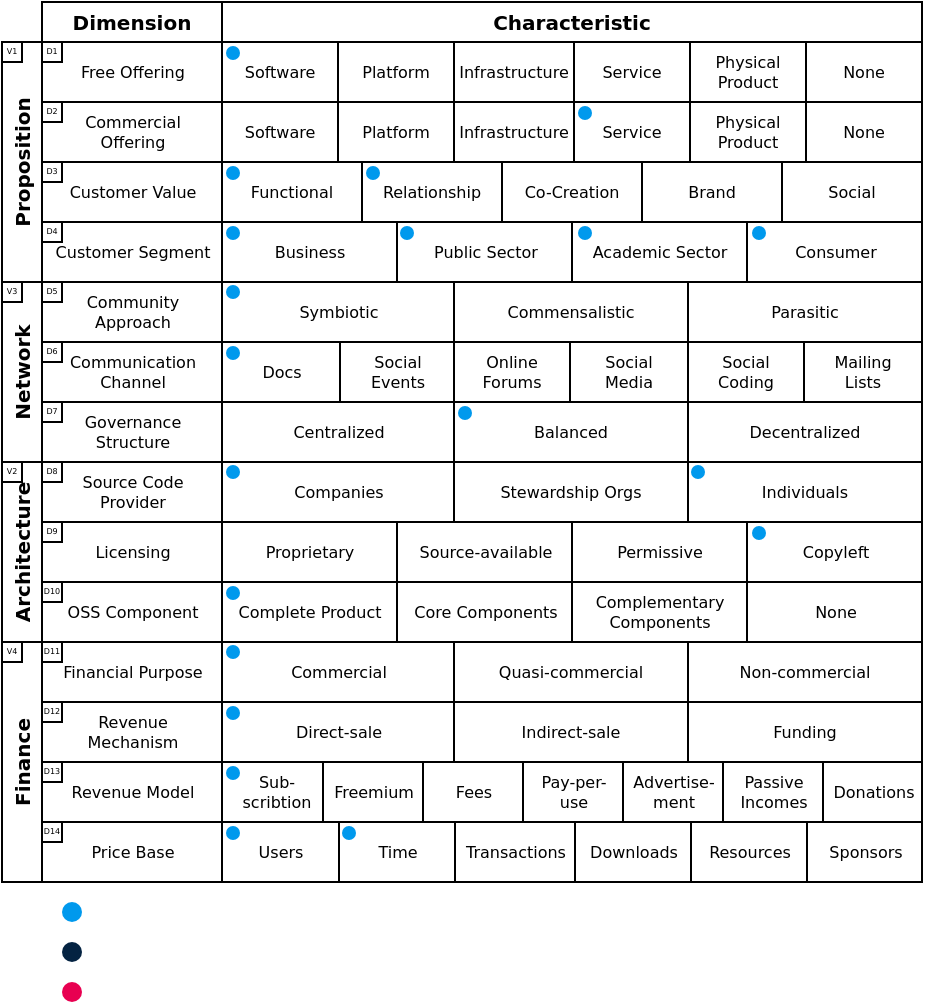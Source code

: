 <mxfile version="22.0.4" type="github">
  <diagram name="Page-1" id="SCQJHe9sd6EOSC_qQugK">
    <mxGraphModel dx="957" dy="526" grid="1" gridSize="10" guides="1" tooltips="1" connect="1" arrows="1" fold="1" page="1" pageScale="1" pageWidth="1169" pageHeight="827" math="0" shadow="0">
      <root>
        <mxCell id="0" />
        <mxCell id="1" parent="0" />
        <mxCell id="ipYfFPXiMJlrNdfT-qaj-1" value="" style="rounded=0;whiteSpace=wrap;html=1;" vertex="1" parent="1">
          <mxGeometry x="350" y="114" width="440" height="436" as="geometry" />
        </mxCell>
        <mxCell id="ipYfFPXiMJlrNdfT-qaj-2" value="&lt;font style=&quot;font-size: 10px;&quot;&gt;Dimension&lt;/font&gt;" style="rounded=0;whiteSpace=wrap;html=1;fontFamily=DejaVu Sans;fontSource=https%3A%2F%2Fsfs.lukasgabriel.net%2FDejaVuSans.woff;fontSize=10;spacing=6;spacingTop=1;spacingLeft=1;spacingBottom=1;spacingRight=1;fontStyle=1" vertex="1" parent="1">
          <mxGeometry x="350" y="110" width="90" height="20" as="geometry" />
        </mxCell>
        <mxCell id="ipYfFPXiMJlrNdfT-qaj-3" value="&lt;font style=&quot;font-size: 10px;&quot;&gt;Characteristic&lt;/font&gt;" style="rounded=0;whiteSpace=wrap;html=1;fontFamily=DejaVu Sans;fontSource=https%3A%2F%2Fsfs.lukasgabriel.net%2FDejaVuSans.woff;fontSize=10;spacing=6;spacingTop=1;spacingLeft=1;spacingBottom=1;spacingRight=1;fontStyle=1" vertex="1" parent="1">
          <mxGeometry x="440" y="110" width="350" height="20" as="geometry" />
        </mxCell>
        <mxCell id="ipYfFPXiMJlrNdfT-qaj-19" value="Proposition" style="rounded=0;whiteSpace=wrap;html=1;horizontal=0;spacingTop=1;spacingLeft=1;spacingBottom=1;spacingRight=1;spacing=6;fontSize=10;fontFamily=DejaVu Sans;fontSource=https%3A%2F%2Fsfs.lukasgabriel.net%2FDejaVuSans.woff;fontStyle=1" vertex="1" parent="1">
          <mxGeometry x="330" y="130" width="20" height="120" as="geometry" />
        </mxCell>
        <mxCell id="ipYfFPXiMJlrNdfT-qaj-20" value="Network" style="rounded=0;whiteSpace=wrap;html=1;horizontal=0;spacingTop=1;spacingLeft=1;spacingBottom=1;spacingRight=1;spacing=6;fontSize=10;fontFamily=DejaVu Sans;fontSource=https%3A%2F%2Fsfs.lukasgabriel.net%2FDejaVuSans.woff;fontStyle=1" vertex="1" parent="1">
          <mxGeometry x="330" y="250" width="20" height="90" as="geometry" />
        </mxCell>
        <mxCell id="ipYfFPXiMJlrNdfT-qaj-21" value="Architecture" style="rounded=0;whiteSpace=wrap;html=1;horizontal=0;spacingTop=1;spacingLeft=1;spacingBottom=1;spacingRight=1;spacing=6;fontSize=10;fontFamily=DejaVu Sans;fontSource=https%3A%2F%2Fsfs.lukasgabriel.net%2FDejaVuSans.woff;fontStyle=1" vertex="1" parent="1">
          <mxGeometry x="330" y="340" width="20" height="90" as="geometry" />
        </mxCell>
        <mxCell id="ipYfFPXiMJlrNdfT-qaj-22" value="Finance" style="rounded=0;whiteSpace=wrap;html=1;horizontal=0;spacingTop=1;spacingLeft=1;spacingBottom=1;spacingRight=1;spacing=6;fontSize=10;fontFamily=DejaVu Sans;fontSource=https%3A%2F%2Fsfs.lukasgabriel.net%2FDejaVuSans.woff;fontStyle=1" vertex="1" parent="1">
          <mxGeometry x="330" y="430" width="20" height="120" as="geometry" />
        </mxCell>
        <mxCell id="ipYfFPXiMJlrNdfT-qaj-23" value="D6" style="group;fontSize=6;" vertex="1" connectable="0" parent="1">
          <mxGeometry x="350" y="130" width="90" height="420" as="geometry" />
        </mxCell>
        <mxCell id="ipYfFPXiMJlrNdfT-qaj-4" value="&lt;font style=&quot;font-size: 8px;&quot;&gt;Free Offering&lt;/font&gt;" style="rounded=0;whiteSpace=wrap;html=1;align=center;fontSize=8;fontFamily=DejaVu Sans;fontSource=https%3A%2F%2Fsfs.lukasgabriel.net%2FDejaVuSans.woff;fontColor=default;verticalAlign=middle;labelPosition=center;verticalLabelPosition=middle;spacing=6;spacingTop=1;spacingLeft=1;spacingBottom=1;" vertex="1" parent="ipYfFPXiMJlrNdfT-qaj-23">
          <mxGeometry width="90" height="30" as="geometry" />
        </mxCell>
        <mxCell id="ipYfFPXiMJlrNdfT-qaj-5" value="Commercial Offering" style="rounded=0;whiteSpace=wrap;html=1;fontSize=8;align=center;verticalAlign=middle;fontFamily=DejaVu Sans;fontSource=https%3A%2F%2Fsfs.lukasgabriel.net%2FDejaVuSans.woff;fontColor=default;labelPosition=center;verticalLabelPosition=middle;spacing=6;spacingTop=1;spacingLeft=1;spacingBottom=1;" vertex="1" parent="ipYfFPXiMJlrNdfT-qaj-23">
          <mxGeometry y="30" width="90" height="30" as="geometry" />
        </mxCell>
        <mxCell id="ipYfFPXiMJlrNdfT-qaj-6" value="Customer Value" style="rounded=0;whiteSpace=wrap;html=1;fontSize=8;align=center;verticalAlign=middle;fontFamily=DejaVu Sans;fontSource=https%3A%2F%2Fsfs.lukasgabriel.net%2FDejaVuSans.woff;fontColor=default;labelPosition=center;verticalLabelPosition=middle;spacing=6;spacingTop=1;spacingLeft=1;spacingBottom=1;" vertex="1" parent="ipYfFPXiMJlrNdfT-qaj-23">
          <mxGeometry y="60" width="90" height="30" as="geometry" />
        </mxCell>
        <mxCell id="ipYfFPXiMJlrNdfT-qaj-7" value="Customer Segment" style="rounded=0;whiteSpace=wrap;html=1;fontSize=8;align=center;verticalAlign=middle;fontFamily=DejaVu Sans;fontSource=https%3A%2F%2Fsfs.lukasgabriel.net%2FDejaVuSans.woff;fontColor=default;labelPosition=center;verticalLabelPosition=middle;spacing=6;spacingTop=1;spacingLeft=1;spacingBottom=1;" vertex="1" parent="ipYfFPXiMJlrNdfT-qaj-23">
          <mxGeometry y="90" width="90" height="30" as="geometry" />
        </mxCell>
        <mxCell id="ipYfFPXiMJlrNdfT-qaj-8" value="Community Approach" style="rounded=0;whiteSpace=wrap;html=1;fontSize=8;verticalAlign=middle;align=center;fontFamily=DejaVu Sans;fontSource=https%3A%2F%2Fsfs.lukasgabriel.net%2FDejaVuSans.woff;fontColor=default;labelPosition=center;verticalLabelPosition=middle;spacing=6;spacingTop=1;spacingLeft=1;spacingBottom=1;" vertex="1" parent="ipYfFPXiMJlrNdfT-qaj-23">
          <mxGeometry y="120" width="90" height="30" as="geometry" />
        </mxCell>
        <mxCell id="ipYfFPXiMJlrNdfT-qaj-9" value="Communication Channel" style="rounded=0;whiteSpace=wrap;html=1;fontSize=8;verticalAlign=middle;align=center;fontFamily=DejaVu Sans;fontSource=https%3A%2F%2Fsfs.lukasgabriel.net%2FDejaVuSans.woff;fontColor=default;labelPosition=center;verticalLabelPosition=middle;spacing=6;spacingTop=1;spacingLeft=1;spacingBottom=1;" vertex="1" parent="ipYfFPXiMJlrNdfT-qaj-23">
          <mxGeometry y="150" width="90" height="30" as="geometry" />
        </mxCell>
        <mxCell id="ipYfFPXiMJlrNdfT-qaj-10" value="Governance Structure" style="rounded=0;whiteSpace=wrap;html=1;fontSize=8;verticalAlign=middle;align=center;fontFamily=DejaVu Sans;fontSource=https%3A%2F%2Fsfs.lukasgabriel.net%2FDejaVuSans.woff;fontColor=default;labelPosition=center;verticalLabelPosition=middle;spacing=6;spacingTop=1;spacingLeft=1;spacingBottom=1;" vertex="1" parent="ipYfFPXiMJlrNdfT-qaj-23">
          <mxGeometry y="180" width="90" height="30" as="geometry" />
        </mxCell>
        <mxCell id="ipYfFPXiMJlrNdfT-qaj-11" value="Source Code Provider" style="rounded=0;whiteSpace=wrap;html=1;fontSize=8;align=center;fontFamily=DejaVu Sans;fontSource=https%3A%2F%2Fsfs.lukasgabriel.net%2FDejaVuSans.woff;fontColor=default;verticalAlign=middle;labelPosition=center;verticalLabelPosition=middle;spacing=6;spacingTop=1;spacingLeft=1;spacingBottom=1;" vertex="1" parent="ipYfFPXiMJlrNdfT-qaj-23">
          <mxGeometry y="210" width="90" height="30" as="geometry" />
        </mxCell>
        <mxCell id="ipYfFPXiMJlrNdfT-qaj-12" value="Licensing" style="rounded=0;whiteSpace=wrap;html=1;fontSize=8;align=center;fontFamily=DejaVu Sans;fontSource=https%3A%2F%2Fsfs.lukasgabriel.net%2FDejaVuSans.woff;fontColor=default;verticalAlign=middle;labelPosition=center;verticalLabelPosition=middle;spacing=6;spacingTop=1;spacingLeft=1;spacingBottom=1;" vertex="1" parent="ipYfFPXiMJlrNdfT-qaj-23">
          <mxGeometry y="240" width="90" height="30" as="geometry" />
        </mxCell>
        <mxCell id="ipYfFPXiMJlrNdfT-qaj-13" value="OSS Component" style="rounded=0;whiteSpace=wrap;html=1;fontSize=8;align=center;fontFamily=DejaVu Sans;fontSource=https%3A%2F%2Fsfs.lukasgabriel.net%2FDejaVuSans.woff;fontColor=default;verticalAlign=middle;labelPosition=center;verticalLabelPosition=middle;spacing=6;spacingTop=1;spacingLeft=1;spacingBottom=1;" vertex="1" parent="ipYfFPXiMJlrNdfT-qaj-23">
          <mxGeometry y="270" width="90" height="30" as="geometry" />
        </mxCell>
        <mxCell id="ipYfFPXiMJlrNdfT-qaj-14" value="Financial Purpose" style="rounded=0;whiteSpace=wrap;html=1;fontSize=8;align=center;fontFamily=DejaVu Sans;fontSource=https%3A%2F%2Fsfs.lukasgabriel.net%2FDejaVuSans.woff;fontColor=default;verticalAlign=middle;labelPosition=center;verticalLabelPosition=middle;spacing=6;spacingTop=1;spacingLeft=1;spacingBottom=1;" vertex="1" parent="ipYfFPXiMJlrNdfT-qaj-23">
          <mxGeometry y="300" width="90" height="30" as="geometry" />
        </mxCell>
        <mxCell id="ipYfFPXiMJlrNdfT-qaj-15" value="Revenue Mechanism" style="rounded=0;whiteSpace=wrap;html=1;fontSize=8;align=center;fontFamily=DejaVu Sans;fontSource=https%3A%2F%2Fsfs.lukasgabriel.net%2FDejaVuSans.woff;fontColor=default;verticalAlign=middle;labelPosition=center;verticalLabelPosition=middle;spacing=6;spacingTop=1;spacingLeft=1;spacingBottom=1;" vertex="1" parent="ipYfFPXiMJlrNdfT-qaj-23">
          <mxGeometry y="330" width="90" height="30" as="geometry" />
        </mxCell>
        <mxCell id="ipYfFPXiMJlrNdfT-qaj-16" value="Revenue Model" style="rounded=0;whiteSpace=wrap;html=1;fontSize=8;align=center;fontFamily=DejaVu Sans;fontSource=https%3A%2F%2Fsfs.lukasgabriel.net%2FDejaVuSans.woff;fontColor=default;verticalAlign=middle;labelPosition=center;verticalLabelPosition=middle;spacing=6;spacingTop=1;spacingLeft=1;spacingBottom=1;" vertex="1" parent="ipYfFPXiMJlrNdfT-qaj-23">
          <mxGeometry y="360" width="90" height="30" as="geometry" />
        </mxCell>
        <mxCell id="ipYfFPXiMJlrNdfT-qaj-17" value="Price Base" style="rounded=0;whiteSpace=wrap;html=1;fontSize=8;align=center;fontFamily=DejaVu Sans;fontSource=https%3A%2F%2Fsfs.lukasgabriel.net%2FDejaVuSans.woff;fontColor=default;verticalAlign=middle;labelPosition=center;verticalLabelPosition=middle;spacing=6;spacingTop=1;spacingLeft=1;spacingBottom=1;" vertex="1" parent="ipYfFPXiMJlrNdfT-qaj-23">
          <mxGeometry y="390" width="90" height="30" as="geometry" />
        </mxCell>
        <mxCell id="ipYfFPXiMJlrNdfT-qaj-24" value="D1" style="rounded=0;whiteSpace=wrap;html=1;fontSize=4;fontFamily=DejaVu Sans;fontSource=https%3A%2F%2Fsfs.lukasgabriel.net%2FDejaVuSans.woff;" vertex="1" parent="ipYfFPXiMJlrNdfT-qaj-23">
          <mxGeometry width="10" height="10" as="geometry" />
        </mxCell>
        <mxCell id="ipYfFPXiMJlrNdfT-qaj-57" value="D2" style="rounded=0;whiteSpace=wrap;html=1;fontSize=4;fontFamily=DejaVu Sans;fontSource=https%3A%2F%2Fsfs.lukasgabriel.net%2FDejaVuSans.woff;" vertex="1" parent="ipYfFPXiMJlrNdfT-qaj-23">
          <mxGeometry y="30" width="10" height="10" as="geometry" />
        </mxCell>
        <mxCell id="ipYfFPXiMJlrNdfT-qaj-58" value="D3" style="rounded=0;whiteSpace=wrap;html=1;fontSize=4;fontFamily=DejaVu Sans;fontSource=https%3A%2F%2Fsfs.lukasgabriel.net%2FDejaVuSans.woff;" vertex="1" parent="ipYfFPXiMJlrNdfT-qaj-23">
          <mxGeometry y="60" width="10" height="10" as="geometry" />
        </mxCell>
        <mxCell id="ipYfFPXiMJlrNdfT-qaj-59" value="D4" style="rounded=0;whiteSpace=wrap;html=1;fontSize=4;fontFamily=DejaVu Sans;fontSource=https%3A%2F%2Fsfs.lukasgabriel.net%2FDejaVuSans.woff;" vertex="1" parent="ipYfFPXiMJlrNdfT-qaj-23">
          <mxGeometry y="90" width="10" height="10" as="geometry" />
        </mxCell>
        <mxCell id="ipYfFPXiMJlrNdfT-qaj-60" value="D5" style="rounded=0;whiteSpace=wrap;html=1;fontSize=4;fontFamily=DejaVu Sans;fontSource=https%3A%2F%2Fsfs.lukasgabriel.net%2FDejaVuSans.woff;" vertex="1" parent="ipYfFPXiMJlrNdfT-qaj-23">
          <mxGeometry y="120" width="10" height="10" as="geometry" />
        </mxCell>
        <mxCell id="ipYfFPXiMJlrNdfT-qaj-61" value="D6" style="rounded=0;whiteSpace=wrap;html=1;fontSize=4;fontFamily=DejaVu Sans;fontSource=https%3A%2F%2Fsfs.lukasgabriel.net%2FDejaVuSans.woff;" vertex="1" parent="ipYfFPXiMJlrNdfT-qaj-23">
          <mxGeometry y="150" width="10" height="10" as="geometry" />
        </mxCell>
        <mxCell id="ipYfFPXiMJlrNdfT-qaj-62" value="D7" style="rounded=0;whiteSpace=wrap;html=1;fontSize=4;fontFamily=DejaVu Sans;fontSource=https%3A%2F%2Fsfs.lukasgabriel.net%2FDejaVuSans.woff;" vertex="1" parent="ipYfFPXiMJlrNdfT-qaj-23">
          <mxGeometry y="180" width="10" height="10" as="geometry" />
        </mxCell>
        <mxCell id="ipYfFPXiMJlrNdfT-qaj-63" value="D8" style="rounded=0;whiteSpace=wrap;html=1;fontSize=4;fontFamily=DejaVu Sans;fontSource=https%3A%2F%2Fsfs.lukasgabriel.net%2FDejaVuSans.woff;" vertex="1" parent="ipYfFPXiMJlrNdfT-qaj-23">
          <mxGeometry y="210" width="10" height="10" as="geometry" />
        </mxCell>
        <mxCell id="ipYfFPXiMJlrNdfT-qaj-64" value="D9" style="rounded=0;whiteSpace=wrap;html=1;fontSize=4;fontFamily=DejaVu Sans;fontSource=https%3A%2F%2Fsfs.lukasgabriel.net%2FDejaVuSans.woff;" vertex="1" parent="ipYfFPXiMJlrNdfT-qaj-23">
          <mxGeometry y="240" width="10" height="10" as="geometry" />
        </mxCell>
        <mxCell id="ipYfFPXiMJlrNdfT-qaj-65" value="D10" style="rounded=0;whiteSpace=wrap;html=1;fontSize=4;fontFamily=DejaVu Sans;fontSource=https%3A%2F%2Fsfs.lukasgabriel.net%2FDejaVuSans.woff;" vertex="1" parent="ipYfFPXiMJlrNdfT-qaj-23">
          <mxGeometry y="270" width="10" height="10" as="geometry" />
        </mxCell>
        <mxCell id="ipYfFPXiMJlrNdfT-qaj-66" value="D11" style="rounded=0;whiteSpace=wrap;html=1;fontSize=4;fontFamily=DejaVu Sans;fontSource=https%3A%2F%2Fsfs.lukasgabriel.net%2FDejaVuSans.woff;" vertex="1" parent="ipYfFPXiMJlrNdfT-qaj-23">
          <mxGeometry y="300" width="10" height="10" as="geometry" />
        </mxCell>
        <mxCell id="ipYfFPXiMJlrNdfT-qaj-67" value="D12" style="rounded=0;whiteSpace=wrap;html=1;fontSize=4;fontFamily=DejaVu Sans;fontSource=https%3A%2F%2Fsfs.lukasgabriel.net%2FDejaVuSans.woff;" vertex="1" parent="ipYfFPXiMJlrNdfT-qaj-23">
          <mxGeometry y="330" width="10" height="10" as="geometry" />
        </mxCell>
        <mxCell id="ipYfFPXiMJlrNdfT-qaj-68" value="D13" style="rounded=0;whiteSpace=wrap;html=1;fontSize=4;fontFamily=DejaVu Sans;fontSource=https%3A%2F%2Fsfs.lukasgabriel.net%2FDejaVuSans.woff;" vertex="1" parent="ipYfFPXiMJlrNdfT-qaj-23">
          <mxGeometry y="360" width="10" height="10" as="geometry" />
        </mxCell>
        <mxCell id="ipYfFPXiMJlrNdfT-qaj-69" value="D14" style="rounded=0;whiteSpace=wrap;html=1;fontSize=4;fontFamily=DejaVu Sans;fontSource=https%3A%2F%2Fsfs.lukasgabriel.net%2FDejaVuSans.woff;" vertex="1" parent="ipYfFPXiMJlrNdfT-qaj-23">
          <mxGeometry y="390" width="10" height="10" as="geometry" />
        </mxCell>
        <mxCell id="ipYfFPXiMJlrNdfT-qaj-99" value="V3" style="rounded=0;whiteSpace=wrap;html=1;fontSize=4;fontFamily=DejaVu Sans;fontSource=https%3A%2F%2Fsfs.lukasgabriel.net%2FDejaVuSans.woff;" vertex="1" parent="1">
          <mxGeometry x="330" y="250" width="10" height="10" as="geometry" />
        </mxCell>
        <mxCell id="ipYfFPXiMJlrNdfT-qaj-100" value="V2" style="rounded=0;whiteSpace=wrap;html=1;fontSize=4;fontFamily=DejaVu Sans;fontSource=https%3A%2F%2Fsfs.lukasgabriel.net%2FDejaVuSans.woff;" vertex="1" parent="1">
          <mxGeometry x="330" y="340" width="10" height="10" as="geometry" />
        </mxCell>
        <mxCell id="ipYfFPXiMJlrNdfT-qaj-101" value="V4" style="rounded=0;whiteSpace=wrap;html=1;fontSize=4;fontFamily=DejaVu Sans;fontSource=https%3A%2F%2Fsfs.lukasgabriel.net%2FDejaVuSans.woff;" vertex="1" parent="1">
          <mxGeometry x="330" y="430" width="10" height="10" as="geometry" />
        </mxCell>
        <mxCell id="ipYfFPXiMJlrNdfT-qaj-102" value="V1" style="rounded=0;whiteSpace=wrap;html=1;fontSize=4;fontFamily=DejaVu Sans;fontSource=https%3A%2F%2Fsfs.lukasgabriel.net%2FDejaVuSans.woff;" vertex="1" parent="1">
          <mxGeometry x="330" y="130" width="10" height="10" as="geometry" />
        </mxCell>
        <mxCell id="ipYfFPXiMJlrNdfT-qaj-103" value="Software" style="rounded=0;whiteSpace=wrap;html=1;fontSize=8;fontFamily=DejaVu Sans;fontSource=https%3A%2F%2Fsfs.lukasgabriel.net%2FDejaVuSans.woff;spacingTop=1;spacingLeft=1;spacingBottom=1;spacingRight=1;spacing=6;verticalAlign=middle;" vertex="1" parent="1">
          <mxGeometry x="440" y="130" width="58" height="30" as="geometry" />
        </mxCell>
        <mxCell id="ipYfFPXiMJlrNdfT-qaj-104" value="Platform" style="rounded=0;whiteSpace=wrap;html=1;fontSize=8;fontFamily=DejaVu Sans;fontSource=https%3A%2F%2Fsfs.lukasgabriel.net%2FDejaVuSans.woff;spacingTop=1;spacingLeft=1;spacingBottom=1;spacingRight=1;spacing=6;verticalAlign=middle;" vertex="1" parent="1">
          <mxGeometry x="498" y="130" width="58" height="30" as="geometry" />
        </mxCell>
        <mxCell id="ipYfFPXiMJlrNdfT-qaj-105" value="Infrastructure" style="rounded=0;whiteSpace=wrap;html=1;fontSize=8;fontFamily=DejaVu Sans;fontSource=https%3A%2F%2Fsfs.lukasgabriel.net%2FDejaVuSans.woff;spacingTop=1;spacingLeft=1;spacingBottom=1;spacingRight=1;spacing=6;align=center;verticalAlign=middle;" vertex="1" parent="1">
          <mxGeometry x="556" y="130" width="60" height="30" as="geometry" />
        </mxCell>
        <mxCell id="ipYfFPXiMJlrNdfT-qaj-106" value="Service" style="rounded=0;whiteSpace=wrap;html=1;fontSize=8;fontFamily=DejaVu Sans;fontSource=https%3A%2F%2Fsfs.lukasgabriel.net%2FDejaVuSans.woff;spacingTop=1;spacingLeft=1;spacingBottom=1;spacingRight=1;spacing=6;verticalAlign=middle;" vertex="1" parent="1">
          <mxGeometry x="616" y="130" width="58" height="30" as="geometry" />
        </mxCell>
        <mxCell id="ipYfFPXiMJlrNdfT-qaj-107" value="Physical Product" style="rounded=0;whiteSpace=wrap;html=1;fontSize=8;fontFamily=DejaVu Sans;fontSource=https%3A%2F%2Fsfs.lukasgabriel.net%2FDejaVuSans.woff;spacingTop=1;spacingLeft=1;spacingBottom=1;spacingRight=1;spacing=6;verticalAlign=middle;" vertex="1" parent="1">
          <mxGeometry x="674" y="130" width="58" height="30" as="geometry" />
        </mxCell>
        <mxCell id="ipYfFPXiMJlrNdfT-qaj-108" value="Software" style="rounded=0;whiteSpace=wrap;html=1;fontSize=8;fontFamily=DejaVu Sans;fontSource=https%3A%2F%2Fsfs.lukasgabriel.net%2FDejaVuSans.woff;spacingTop=1;spacingLeft=1;spacingBottom=1;spacingRight=1;spacing=6;verticalAlign=middle;" vertex="1" parent="1">
          <mxGeometry x="440" y="160" width="58" height="30" as="geometry" />
        </mxCell>
        <mxCell id="ipYfFPXiMJlrNdfT-qaj-109" value="Platform" style="rounded=0;whiteSpace=wrap;html=1;fontSize=8;fontFamily=DejaVu Sans;fontSource=https%3A%2F%2Fsfs.lukasgabriel.net%2FDejaVuSans.woff;spacingTop=1;spacingLeft=1;spacingBottom=1;spacingRight=1;spacing=6;verticalAlign=middle;" vertex="1" parent="1">
          <mxGeometry x="498" y="160" width="58" height="30" as="geometry" />
        </mxCell>
        <mxCell id="ipYfFPXiMJlrNdfT-qaj-110" value="Infrastructure" style="rounded=0;whiteSpace=wrap;html=1;fontSize=8;fontFamily=DejaVu Sans;fontSource=https%3A%2F%2Fsfs.lukasgabriel.net%2FDejaVuSans.woff;spacingTop=1;spacingLeft=1;spacingBottom=1;spacingRight=1;spacing=6;align=center;verticalAlign=middle;" vertex="1" parent="1">
          <mxGeometry x="556" y="160" width="60" height="30" as="geometry" />
        </mxCell>
        <mxCell id="ipYfFPXiMJlrNdfT-qaj-111" value="Service" style="rounded=0;whiteSpace=wrap;html=1;fontSize=8;fontFamily=DejaVu Sans;fontSource=https%3A%2F%2Fsfs.lukasgabriel.net%2FDejaVuSans.woff;spacingTop=1;spacingLeft=1;spacingBottom=1;spacingRight=1;spacing=6;verticalAlign=middle;" vertex="1" parent="1">
          <mxGeometry x="616" y="160" width="58" height="30" as="geometry" />
        </mxCell>
        <mxCell id="ipYfFPXiMJlrNdfT-qaj-112" value="Physical Product" style="rounded=0;whiteSpace=wrap;html=1;fontSize=8;fontFamily=DejaVu Sans;fontSource=https%3A%2F%2Fsfs.lukasgabriel.net%2FDejaVuSans.woff;spacingTop=1;spacingLeft=1;spacingBottom=1;spacingRight=1;spacing=6;verticalAlign=middle;" vertex="1" parent="1">
          <mxGeometry x="674" y="160" width="58" height="30" as="geometry" />
        </mxCell>
        <mxCell id="ipYfFPXiMJlrNdfT-qaj-113" value="None" style="rounded=0;whiteSpace=wrap;html=1;fontSize=8;fontFamily=DejaVu Sans;fontSource=https%3A%2F%2Fsfs.lukasgabriel.net%2FDejaVuSans.woff;spacingTop=1;spacingLeft=1;spacingBottom=1;spacingRight=1;spacing=6;verticalAlign=middle;" vertex="1" parent="1">
          <mxGeometry x="732" y="130" width="58" height="30" as="geometry" />
        </mxCell>
        <mxCell id="ipYfFPXiMJlrNdfT-qaj-114" value="None" style="rounded=0;whiteSpace=wrap;html=1;fontSize=8;fontFamily=DejaVu Sans;fontSource=https%3A%2F%2Fsfs.lukasgabriel.net%2FDejaVuSans.woff;spacingTop=1;spacingLeft=1;spacingBottom=1;spacingRight=1;spacing=6;verticalAlign=middle;" vertex="1" parent="1">
          <mxGeometry x="732" y="160" width="58" height="30" as="geometry" />
        </mxCell>
        <mxCell id="ipYfFPXiMJlrNdfT-qaj-115" value="Functional" style="rounded=0;whiteSpace=wrap;html=1;fontSize=8;fontFamily=DejaVu Sans;fontSource=https%3A%2F%2Fsfs.lukasgabriel.net%2FDejaVuSans.woff;spacingTop=1;spacingLeft=1;spacingBottom=1;spacingRight=1;spacing=6;verticalAlign=middle;" vertex="1" parent="1">
          <mxGeometry x="440" y="190" width="70" height="30" as="geometry" />
        </mxCell>
        <mxCell id="ipYfFPXiMJlrNdfT-qaj-116" value="Relationship" style="rounded=0;whiteSpace=wrap;html=1;fontSize=8;fontFamily=DejaVu Sans;fontSource=https%3A%2F%2Fsfs.lukasgabriel.net%2FDejaVuSans.woff;spacingTop=1;spacingLeft=1;spacingBottom=1;spacingRight=1;spacing=6;verticalAlign=middle;" vertex="1" parent="1">
          <mxGeometry x="510" y="190" width="70" height="30" as="geometry" />
        </mxCell>
        <mxCell id="ipYfFPXiMJlrNdfT-qaj-117" value="Co-Creation" style="rounded=0;whiteSpace=wrap;html=1;fontSize=8;fontFamily=DejaVu Sans;fontSource=https%3A%2F%2Fsfs.lukasgabriel.net%2FDejaVuSans.woff;spacingTop=1;spacingLeft=1;spacingBottom=1;spacingRight=1;spacing=6;verticalAlign=middle;" vertex="1" parent="1">
          <mxGeometry x="580" y="190" width="70" height="30" as="geometry" />
        </mxCell>
        <mxCell id="ipYfFPXiMJlrNdfT-qaj-118" value="Brand" style="rounded=0;whiteSpace=wrap;html=1;fontSize=8;fontFamily=DejaVu Sans;fontSource=https%3A%2F%2Fsfs.lukasgabriel.net%2FDejaVuSans.woff;spacingTop=1;spacingLeft=1;spacingBottom=1;spacingRight=1;spacing=6;verticalAlign=middle;" vertex="1" parent="1">
          <mxGeometry x="650" y="190" width="70" height="30" as="geometry" />
        </mxCell>
        <mxCell id="ipYfFPXiMJlrNdfT-qaj-119" value="Social" style="rounded=0;whiteSpace=wrap;html=1;fontSize=8;fontFamily=DejaVu Sans;fontSource=https%3A%2F%2Fsfs.lukasgabriel.net%2FDejaVuSans.woff;spacingTop=1;spacingLeft=1;spacingBottom=1;spacingRight=1;spacing=6;verticalAlign=middle;" vertex="1" parent="1">
          <mxGeometry x="720" y="190" width="70" height="30" as="geometry" />
        </mxCell>
        <mxCell id="ipYfFPXiMJlrNdfT-qaj-120" value="Business" style="rounded=0;whiteSpace=wrap;html=1;fontSize=8;fontFamily=DejaVu Sans;fontSource=https%3A%2F%2Fsfs.lukasgabriel.net%2FDejaVuSans.woff;spacingTop=1;spacingLeft=1;spacingBottom=1;spacingRight=1;spacing=6;verticalAlign=middle;" vertex="1" parent="1">
          <mxGeometry x="440" y="220" width="87.5" height="30" as="geometry" />
        </mxCell>
        <mxCell id="ipYfFPXiMJlrNdfT-qaj-124" value="Public Sector" style="rounded=0;whiteSpace=wrap;html=1;fontSize=8;fontFamily=DejaVu Sans;fontSource=https%3A%2F%2Fsfs.lukasgabriel.net%2FDejaVuSans.woff;spacingTop=1;spacingLeft=1;spacingBottom=1;spacingRight=1;spacing=6;verticalAlign=middle;" vertex="1" parent="1">
          <mxGeometry x="527.5" y="220" width="87.5" height="30" as="geometry" />
        </mxCell>
        <mxCell id="ipYfFPXiMJlrNdfT-qaj-127" value="Academic Sector" style="rounded=0;whiteSpace=wrap;html=1;fontSize=8;fontFamily=DejaVu Sans;fontSource=https%3A%2F%2Fsfs.lukasgabriel.net%2FDejaVuSans.woff;spacingTop=1;spacingLeft=1;spacingBottom=1;spacingRight=1;spacing=6;verticalAlign=middle;" vertex="1" parent="1">
          <mxGeometry x="615" y="220" width="87.5" height="30" as="geometry" />
        </mxCell>
        <mxCell id="ipYfFPXiMJlrNdfT-qaj-128" value="Consumer" style="rounded=0;whiteSpace=wrap;html=1;fontSize=8;fontFamily=DejaVu Sans;fontSource=https%3A%2F%2Fsfs.lukasgabriel.net%2FDejaVuSans.woff;spacingTop=1;spacingLeft=1;spacingBottom=1;spacingRight=1;spacing=6;verticalAlign=middle;" vertex="1" parent="1">
          <mxGeometry x="702.5" y="220" width="87.5" height="30" as="geometry" />
        </mxCell>
        <mxCell id="ipYfFPXiMJlrNdfT-qaj-129" value="Symbiotic" style="rounded=0;whiteSpace=wrap;html=1;fontSize=8;fontFamily=DejaVu Sans;fontSource=https%3A%2F%2Fsfs.lukasgabriel.net%2FDejaVuSans.woff;spacingTop=1;spacingLeft=1;spacingBottom=1;spacingRight=1;spacing=6;verticalAlign=middle;" vertex="1" parent="1">
          <mxGeometry x="440" y="250" width="117" height="30" as="geometry" />
        </mxCell>
        <mxCell id="ipYfFPXiMJlrNdfT-qaj-132" value="Commensalistic" style="rounded=0;whiteSpace=wrap;html=1;fontSize=8;fontFamily=DejaVu Sans;fontSource=https%3A%2F%2Fsfs.lukasgabriel.net%2FDejaVuSans.woff;spacingTop=1;spacingLeft=1;spacingBottom=1;spacingRight=1;spacing=6;verticalAlign=middle;" vertex="1" parent="1">
          <mxGeometry x="556" y="250" width="117" height="30" as="geometry" />
        </mxCell>
        <mxCell id="ipYfFPXiMJlrNdfT-qaj-133" value="Parasitic" style="rounded=0;whiteSpace=wrap;html=1;fontSize=8;fontFamily=DejaVu Sans;fontSource=https%3A%2F%2Fsfs.lukasgabriel.net%2FDejaVuSans.woff;spacingTop=1;spacingLeft=1;spacingBottom=1;spacingRight=1;spacing=6;verticalAlign=middle;" vertex="1" parent="1">
          <mxGeometry x="673" y="250" width="117" height="30" as="geometry" />
        </mxCell>
        <mxCell id="ipYfFPXiMJlrNdfT-qaj-134" value="Docs" style="rounded=0;whiteSpace=wrap;html=1;fontSize=8;fontFamily=DejaVu Sans;fontSource=https%3A%2F%2Fsfs.lukasgabriel.net%2FDejaVuSans.woff;spacingTop=1;spacingLeft=1;spacingBottom=1;spacingRight=1;spacing=6;verticalAlign=middle;" vertex="1" parent="1">
          <mxGeometry x="440" y="280" width="60" height="30" as="geometry" />
        </mxCell>
        <mxCell id="ipYfFPXiMJlrNdfT-qaj-135" value="Social Events" style="rounded=0;whiteSpace=wrap;html=1;fontSize=8;fontFamily=DejaVu Sans;fontSource=https%3A%2F%2Fsfs.lukasgabriel.net%2FDejaVuSans.woff;spacingTop=1;spacingLeft=1;spacingBottom=1;spacingRight=1;spacing=6;verticalAlign=middle;" vertex="1" parent="1">
          <mxGeometry x="499" y="280" width="58" height="30" as="geometry" />
        </mxCell>
        <mxCell id="ipYfFPXiMJlrNdfT-qaj-136" value="Online Forums" style="rounded=0;whiteSpace=wrap;html=1;fontSize=8;fontFamily=DejaVu Sans;fontSource=https%3A%2F%2Fsfs.lukasgabriel.net%2FDejaVuSans.woff;spacingTop=1;spacingLeft=1;spacingBottom=1;spacingRight=1;spacing=6;verticalAlign=middle;" vertex="1" parent="1">
          <mxGeometry x="556" y="280" width="58" height="30" as="geometry" />
        </mxCell>
        <mxCell id="ipYfFPXiMJlrNdfT-qaj-137" value="Social Media" style="rounded=0;whiteSpace=wrap;html=1;fontSize=8;fontFamily=DejaVu Sans;fontSource=https%3A%2F%2Fsfs.lukasgabriel.net%2FDejaVuSans.woff;spacingTop=1;spacingLeft=1;spacingBottom=1;spacingRight=1;spacing=6;verticalAlign=middle;" vertex="1" parent="1">
          <mxGeometry x="614" y="280" width="59" height="30" as="geometry" />
        </mxCell>
        <mxCell id="ipYfFPXiMJlrNdfT-qaj-138" value="Social Coding" style="rounded=0;whiteSpace=wrap;html=1;fontSize=8;fontFamily=DejaVu Sans;fontSource=https%3A%2F%2Fsfs.lukasgabriel.net%2FDejaVuSans.woff;spacingTop=1;spacingLeft=1;spacingBottom=1;spacingRight=1;spacing=6;verticalAlign=middle;" vertex="1" parent="1">
          <mxGeometry x="673" y="280" width="58" height="30" as="geometry" />
        </mxCell>
        <mxCell id="ipYfFPXiMJlrNdfT-qaj-139" value="Mailing Lists" style="rounded=0;whiteSpace=wrap;html=1;fontSize=8;fontFamily=DejaVu Sans;fontSource=https%3A%2F%2Fsfs.lukasgabriel.net%2FDejaVuSans.woff;spacingTop=1;spacingLeft=1;spacingBottom=1;spacingRight=1;spacing=6;verticalAlign=middle;" vertex="1" parent="1">
          <mxGeometry x="731" y="280" width="59" height="30" as="geometry" />
        </mxCell>
        <mxCell id="ipYfFPXiMJlrNdfT-qaj-140" value="Centralized" style="rounded=0;whiteSpace=wrap;html=1;fontSize=8;fontFamily=DejaVu Sans;fontSource=https%3A%2F%2Fsfs.lukasgabriel.net%2FDejaVuSans.woff;spacingTop=1;spacingLeft=1;spacingBottom=1;spacingRight=1;spacing=6;verticalAlign=middle;" vertex="1" parent="1">
          <mxGeometry x="440" y="310" width="117" height="30" as="geometry" />
        </mxCell>
        <mxCell id="ipYfFPXiMJlrNdfT-qaj-141" value="Balanced" style="rounded=0;whiteSpace=wrap;html=1;fontSize=8;fontFamily=DejaVu Sans;fontSource=https%3A%2F%2Fsfs.lukasgabriel.net%2FDejaVuSans.woff;spacingTop=1;spacingLeft=1;spacingBottom=1;spacingRight=1;spacing=6;verticalAlign=middle;" vertex="1" parent="1">
          <mxGeometry x="556" y="310" width="117" height="30" as="geometry" />
        </mxCell>
        <mxCell id="ipYfFPXiMJlrNdfT-qaj-142" value="Decentralized" style="rounded=0;whiteSpace=wrap;html=1;fontSize=8;fontFamily=DejaVu Sans;fontSource=https%3A%2F%2Fsfs.lukasgabriel.net%2FDejaVuSans.woff;spacingTop=1;spacingLeft=1;spacingBottom=1;spacingRight=1;spacing=6;verticalAlign=middle;" vertex="1" parent="1">
          <mxGeometry x="673" y="310" width="117" height="30" as="geometry" />
        </mxCell>
        <mxCell id="ipYfFPXiMJlrNdfT-qaj-143" value="Companies" style="rounded=0;whiteSpace=wrap;html=1;fontSize=8;fontFamily=DejaVu Sans;fontSource=https%3A%2F%2Fsfs.lukasgabriel.net%2FDejaVuSans.woff;spacingTop=1;spacingLeft=1;spacingBottom=1;spacingRight=1;spacing=6;verticalAlign=middle;" vertex="1" parent="1">
          <mxGeometry x="440" y="340" width="117" height="30" as="geometry" />
        </mxCell>
        <mxCell id="ipYfFPXiMJlrNdfT-qaj-144" value="Stewardship Orgs" style="rounded=0;whiteSpace=wrap;html=1;fontSize=8;fontFamily=DejaVu Sans;fontSource=https%3A%2F%2Fsfs.lukasgabriel.net%2FDejaVuSans.woff;spacingTop=1;spacingLeft=1;spacingBottom=1;spacingRight=1;spacing=6;verticalAlign=middle;" vertex="1" parent="1">
          <mxGeometry x="556" y="340" width="117" height="30" as="geometry" />
        </mxCell>
        <mxCell id="ipYfFPXiMJlrNdfT-qaj-145" value="Individuals" style="rounded=0;whiteSpace=wrap;html=1;fontSize=8;fontFamily=DejaVu Sans;fontSource=https%3A%2F%2Fsfs.lukasgabriel.net%2FDejaVuSans.woff;spacingTop=1;spacingLeft=1;spacingBottom=1;spacingRight=1;spacing=6;verticalAlign=middle;" vertex="1" parent="1">
          <mxGeometry x="673" y="340" width="117" height="30" as="geometry" />
        </mxCell>
        <mxCell id="ipYfFPXiMJlrNdfT-qaj-147" value="Proprietary" style="rounded=0;whiteSpace=wrap;html=1;fontSize=8;fontFamily=DejaVu Sans;fontSource=https%3A%2F%2Fsfs.lukasgabriel.net%2FDejaVuSans.woff;spacingTop=1;spacingLeft=1;spacingBottom=1;spacingRight=1;spacing=6;verticalAlign=middle;" vertex="1" parent="1">
          <mxGeometry x="440" y="370" width="87.5" height="30" as="geometry" />
        </mxCell>
        <mxCell id="ipYfFPXiMJlrNdfT-qaj-148" value="Source-available" style="rounded=0;whiteSpace=wrap;html=1;fontSize=8;fontFamily=DejaVu Sans;fontSource=https%3A%2F%2Fsfs.lukasgabriel.net%2FDejaVuSans.woff;spacingTop=1;spacingLeft=1;spacingBottom=1;spacingRight=1;spacing=6;verticalAlign=middle;" vertex="1" parent="1">
          <mxGeometry x="527.5" y="370" width="87.5" height="30" as="geometry" />
        </mxCell>
        <mxCell id="ipYfFPXiMJlrNdfT-qaj-149" value="Permissive" style="rounded=0;whiteSpace=wrap;html=1;fontSize=8;fontFamily=DejaVu Sans;fontSource=https%3A%2F%2Fsfs.lukasgabriel.net%2FDejaVuSans.woff;spacingTop=1;spacingLeft=1;spacingBottom=1;spacingRight=1;spacing=6;verticalAlign=middle;" vertex="1" parent="1">
          <mxGeometry x="615" y="370" width="87.5" height="30" as="geometry" />
        </mxCell>
        <mxCell id="ipYfFPXiMJlrNdfT-qaj-150" value="Copyleft" style="rounded=0;whiteSpace=wrap;html=1;fontSize=8;fontFamily=DejaVu Sans;fontSource=https%3A%2F%2Fsfs.lukasgabriel.net%2FDejaVuSans.woff;spacingTop=1;spacingLeft=1;spacingBottom=1;spacingRight=1;spacing=6;verticalAlign=middle;" vertex="1" parent="1">
          <mxGeometry x="702.5" y="370" width="87.5" height="30" as="geometry" />
        </mxCell>
        <mxCell id="ipYfFPXiMJlrNdfT-qaj-151" value="Complete Product" style="rounded=0;whiteSpace=wrap;html=1;fontSize=8;fontFamily=DejaVu Sans;fontSource=https%3A%2F%2Fsfs.lukasgabriel.net%2FDejaVuSans.woff;spacingTop=1;spacingLeft=1;spacingBottom=1;spacingRight=1;spacing=6;verticalAlign=middle;" vertex="1" parent="1">
          <mxGeometry x="440" y="400" width="87.5" height="30" as="geometry" />
        </mxCell>
        <mxCell id="ipYfFPXiMJlrNdfT-qaj-152" value="Core Components" style="rounded=0;whiteSpace=wrap;html=1;fontSize=8;fontFamily=DejaVu Sans;fontSource=https%3A%2F%2Fsfs.lukasgabriel.net%2FDejaVuSans.woff;spacingTop=1;spacingLeft=1;spacingBottom=1;spacingRight=1;spacing=6;verticalAlign=middle;" vertex="1" parent="1">
          <mxGeometry x="527.5" y="400" width="87.5" height="30" as="geometry" />
        </mxCell>
        <mxCell id="ipYfFPXiMJlrNdfT-qaj-153" value="Complementary Components" style="rounded=0;whiteSpace=wrap;html=1;fontSize=8;fontFamily=DejaVu Sans;fontSource=https%3A%2F%2Fsfs.lukasgabriel.net%2FDejaVuSans.woff;spacingTop=1;spacingLeft=1;spacingBottom=1;spacingRight=1;spacing=6;verticalAlign=middle;" vertex="1" parent="1">
          <mxGeometry x="615" y="400" width="87.5" height="30" as="geometry" />
        </mxCell>
        <mxCell id="ipYfFPXiMJlrNdfT-qaj-154" value="None" style="rounded=0;whiteSpace=wrap;html=1;fontSize=8;fontFamily=DejaVu Sans;fontSource=https%3A%2F%2Fsfs.lukasgabriel.net%2FDejaVuSans.woff;spacingTop=1;spacingLeft=1;spacingBottom=1;spacingRight=1;spacing=6;verticalAlign=middle;" vertex="1" parent="1">
          <mxGeometry x="702.5" y="400" width="87.5" height="30" as="geometry" />
        </mxCell>
        <mxCell id="ipYfFPXiMJlrNdfT-qaj-155" value="Commercial" style="rounded=0;whiteSpace=wrap;html=1;fontSize=8;fontFamily=DejaVu Sans;fontSource=https%3A%2F%2Fsfs.lukasgabriel.net%2FDejaVuSans.woff;spacingTop=1;spacingLeft=1;spacingBottom=1;spacingRight=1;spacing=6;verticalAlign=middle;" vertex="1" parent="1">
          <mxGeometry x="440" y="430" width="117" height="30" as="geometry" />
        </mxCell>
        <mxCell id="ipYfFPXiMJlrNdfT-qaj-156" value="Quasi-commercial" style="rounded=0;whiteSpace=wrap;html=1;fontSize=8;fontFamily=DejaVu Sans;fontSource=https%3A%2F%2Fsfs.lukasgabriel.net%2FDejaVuSans.woff;spacingTop=1;spacingLeft=1;spacingBottom=1;spacingRight=1;spacing=6;verticalAlign=middle;" vertex="1" parent="1">
          <mxGeometry x="556" y="430" width="117" height="30" as="geometry" />
        </mxCell>
        <mxCell id="ipYfFPXiMJlrNdfT-qaj-157" value="Non-commercial" style="rounded=0;whiteSpace=wrap;html=1;fontSize=8;fontFamily=DejaVu Sans;fontSource=https%3A%2F%2Fsfs.lukasgabriel.net%2FDejaVuSans.woff;spacingTop=1;spacingLeft=1;spacingBottom=1;spacingRight=1;spacing=6;verticalAlign=middle;" vertex="1" parent="1">
          <mxGeometry x="673" y="430" width="117" height="30" as="geometry" />
        </mxCell>
        <mxCell id="ipYfFPXiMJlrNdfT-qaj-158" value="Direct-sale" style="rounded=0;whiteSpace=wrap;html=1;fontSize=8;fontFamily=DejaVu Sans;fontSource=https%3A%2F%2Fsfs.lukasgabriel.net%2FDejaVuSans.woff;spacingTop=1;spacingLeft=1;spacingBottom=1;spacingRight=1;spacing=6;verticalAlign=middle;" vertex="1" parent="1">
          <mxGeometry x="440" y="460" width="117" height="30" as="geometry" />
        </mxCell>
        <mxCell id="ipYfFPXiMJlrNdfT-qaj-159" value="Indirect-sale" style="rounded=0;whiteSpace=wrap;html=1;fontSize=8;fontFamily=DejaVu Sans;fontSource=https%3A%2F%2Fsfs.lukasgabriel.net%2FDejaVuSans.woff;spacingTop=1;spacingLeft=1;spacingBottom=1;spacingRight=1;spacing=6;verticalAlign=middle;" vertex="1" parent="1">
          <mxGeometry x="556" y="460" width="117" height="30" as="geometry" />
        </mxCell>
        <mxCell id="ipYfFPXiMJlrNdfT-qaj-160" value="Funding" style="rounded=0;whiteSpace=wrap;html=1;fontSize=8;fontFamily=DejaVu Sans;fontSource=https%3A%2F%2Fsfs.lukasgabriel.net%2FDejaVuSans.woff;spacingTop=1;spacingLeft=1;spacingBottom=1;spacingRight=1;spacing=6;verticalAlign=middle;" vertex="1" parent="1">
          <mxGeometry x="673" y="460" width="117" height="30" as="geometry" />
        </mxCell>
        <mxCell id="ipYfFPXiMJlrNdfT-qaj-161" value="Sub-scribtion" style="rounded=0;whiteSpace=wrap;html=1;fontSize=8;fontFamily=DejaVu Sans;fontSource=https%3A%2F%2Fsfs.lukasgabriel.net%2FDejaVuSans.woff;spacingTop=1;spacingLeft=1;spacingBottom=1;spacingRight=1;spacing=6;verticalAlign=middle;" vertex="1" parent="1">
          <mxGeometry x="440" y="490" width="55" height="30" as="geometry" />
        </mxCell>
        <mxCell id="ipYfFPXiMJlrNdfT-qaj-162" value="Freemium" style="rounded=0;whiteSpace=wrap;html=1;fontSize=8;fontFamily=DejaVu Sans;fontSource=https%3A%2F%2Fsfs.lukasgabriel.net%2FDejaVuSans.woff;spacingTop=1;spacingLeft=1;spacingBottom=1;spacingRight=1;spacing=6;verticalAlign=middle;" vertex="1" parent="1">
          <mxGeometry x="490.5" y="490" width="50" height="30" as="geometry" />
        </mxCell>
        <mxCell id="ipYfFPXiMJlrNdfT-qaj-163" value="Fees" style="rounded=0;whiteSpace=wrap;html=1;fontSize=8;fontFamily=DejaVu Sans;fontSource=https%3A%2F%2Fsfs.lukasgabriel.net%2FDejaVuSans.woff;spacingTop=1;spacingLeft=1;spacingBottom=1;spacingRight=1;spacing=6;verticalAlign=middle;" vertex="1" parent="1">
          <mxGeometry x="540.5" y="490" width="50" height="30" as="geometry" />
        </mxCell>
        <mxCell id="ipYfFPXiMJlrNdfT-qaj-164" value="Pay-per-use" style="rounded=0;whiteSpace=wrap;html=1;fontSize=8;fontFamily=DejaVu Sans;fontSource=https%3A%2F%2Fsfs.lukasgabriel.net%2FDejaVuSans.woff;spacingTop=1;spacingLeft=1;spacingBottom=1;spacingRight=1;spacing=6;verticalAlign=middle;" vertex="1" parent="1">
          <mxGeometry x="590.5" y="490" width="50" height="30" as="geometry" />
        </mxCell>
        <mxCell id="ipYfFPXiMJlrNdfT-qaj-165" value="Advertise-ment" style="rounded=0;whiteSpace=wrap;html=1;fontSize=8;fontFamily=DejaVu Sans;fontSource=https%3A%2F%2Fsfs.lukasgabriel.net%2FDejaVuSans.woff;spacingTop=1;spacingLeft=1;spacingBottom=1;spacingRight=1;spacing=6;verticalAlign=middle;" vertex="1" parent="1">
          <mxGeometry x="640.5" y="490" width="50" height="30" as="geometry" />
        </mxCell>
        <mxCell id="ipYfFPXiMJlrNdfT-qaj-166" value="Passive Incomes" style="rounded=0;whiteSpace=wrap;html=1;fontSize=8;fontFamily=DejaVu Sans;fontSource=https%3A%2F%2Fsfs.lukasgabriel.net%2FDejaVuSans.woff;spacingTop=1;spacingLeft=1;spacingBottom=1;spacingRight=1;spacing=6;verticalAlign=middle;" vertex="1" parent="1">
          <mxGeometry x="690.5" y="490" width="50" height="30" as="geometry" />
        </mxCell>
        <mxCell id="ipYfFPXiMJlrNdfT-qaj-167" value="Donations" style="rounded=0;whiteSpace=wrap;html=1;fontSize=8;fontFamily=DejaVu Sans;fontSource=https%3A%2F%2Fsfs.lukasgabriel.net%2FDejaVuSans.woff;spacingTop=1;spacingLeft=1;spacingBottom=1;spacingRight=1;spacing=6;verticalAlign=middle;" vertex="1" parent="1">
          <mxGeometry x="740.5" y="490" width="49.5" height="30" as="geometry" />
        </mxCell>
        <mxCell id="ipYfFPXiMJlrNdfT-qaj-168" value="Users" style="rounded=0;whiteSpace=wrap;html=1;fontSize=8;fontFamily=DejaVu Sans;fontSource=https%3A%2F%2Fsfs.lukasgabriel.net%2FDejaVuSans.woff;spacingTop=1;spacingLeft=1;spacingBottom=1;spacingRight=1;spacing=6;verticalAlign=middle;" vertex="1" parent="1">
          <mxGeometry x="440" y="520" width="58.5" height="30" as="geometry" />
        </mxCell>
        <mxCell id="ipYfFPXiMJlrNdfT-qaj-169" value="Time" style="rounded=0;whiteSpace=wrap;html=1;fontSize=8;fontFamily=DejaVu Sans;fontSource=https%3A%2F%2Fsfs.lukasgabriel.net%2FDejaVuSans.woff;spacingTop=1;spacingLeft=1;spacingBottom=1;spacingRight=1;spacing=6;verticalAlign=middle;" vertex="1" parent="1">
          <mxGeometry x="498.5" y="520" width="58" height="30" as="geometry" />
        </mxCell>
        <mxCell id="ipYfFPXiMJlrNdfT-qaj-170" value="Transactions" style="rounded=0;whiteSpace=wrap;html=1;fontSize=8;fontFamily=DejaVu Sans;fontSource=https%3A%2F%2Fsfs.lukasgabriel.net%2FDejaVuSans.woff;spacingTop=1;spacingLeft=1;spacingBottom=1;spacingRight=1;spacing=6;align=center;verticalAlign=middle;" vertex="1" parent="1">
          <mxGeometry x="556.5" y="520" width="60" height="30" as="geometry" />
        </mxCell>
        <mxCell id="ipYfFPXiMJlrNdfT-qaj-171" value="Downloads" style="rounded=0;whiteSpace=wrap;html=1;fontSize=8;fontFamily=DejaVu Sans;fontSource=https%3A%2F%2Fsfs.lukasgabriel.net%2FDejaVuSans.woff;spacingTop=1;spacingLeft=1;spacingBottom=1;spacingRight=1;spacing=6;verticalAlign=middle;" vertex="1" parent="1">
          <mxGeometry x="616.5" y="520" width="58" height="30" as="geometry" />
        </mxCell>
        <mxCell id="ipYfFPXiMJlrNdfT-qaj-172" value="Resources" style="rounded=0;whiteSpace=wrap;html=1;fontSize=8;fontFamily=DejaVu Sans;fontSource=https%3A%2F%2Fsfs.lukasgabriel.net%2FDejaVuSans.woff;spacingTop=1;spacingLeft=1;spacingBottom=1;spacingRight=1;spacing=6;verticalAlign=middle;" vertex="1" parent="1">
          <mxGeometry x="674.5" y="520" width="58" height="30" as="geometry" />
        </mxCell>
        <mxCell id="ipYfFPXiMJlrNdfT-qaj-173" value="Sponsors" style="rounded=0;whiteSpace=wrap;html=1;fontSize=8;fontFamily=DejaVu Sans;fontSource=https%3A%2F%2Fsfs.lukasgabriel.net%2FDejaVuSans.woff;spacingTop=1;spacingLeft=1;spacingBottom=1;spacingRight=1;spacing=6;verticalAlign=middle;" vertex="1" parent="1">
          <mxGeometry x="732.5" y="520" width="57.5" height="30" as="geometry" />
        </mxCell>
        <mxCell id="ipYfFPXiMJlrNdfT-qaj-174" value="" style="shape=ellipse;fillColor=#0099ED;strokeColor=none;html=1;sketch=0;" vertex="1" parent="1">
          <mxGeometry x="360" y="560" width="10" height="10" as="geometry" />
        </mxCell>
        <mxCell id="ipYfFPXiMJlrNdfT-qaj-175" value="" style="shape=ellipse;fillColor=#042342;strokeColor=none;html=1;sketch=0;" vertex="1" parent="1">
          <mxGeometry x="360" y="580" width="10" height="10" as="geometry" />
        </mxCell>
        <mxCell id="ipYfFPXiMJlrNdfT-qaj-176" value="" style="shape=ellipse;fillColor=#e80051;strokeColor=none;html=1;sketch=0;" vertex="1" parent="1">
          <mxGeometry x="360" y="600" width="10" height="10" as="geometry" />
        </mxCell>
        <mxCell id="ipYfFPXiMJlrNdfT-qaj-177" value="" style="shape=ellipse;fillColor=#0099ED;strokeColor=none;html=1;sketch=0;" vertex="1" parent="1">
          <mxGeometry x="442" y="132" width="7" height="7" as="geometry" />
        </mxCell>
        <mxCell id="ipYfFPXiMJlrNdfT-qaj-178" value="" style="shape=ellipse;fillColor=#0099ED;strokeColor=none;html=1;sketch=0;" vertex="1" parent="1">
          <mxGeometry x="618" y="162" width="7" height="7" as="geometry" />
        </mxCell>
        <mxCell id="ipYfFPXiMJlrNdfT-qaj-179" value="" style="shape=ellipse;fillColor=#0099ED;strokeColor=none;html=1;sketch=0;" vertex="1" parent="1">
          <mxGeometry x="442" y="192" width="7" height="7" as="geometry" />
        </mxCell>
        <mxCell id="ipYfFPXiMJlrNdfT-qaj-180" value="" style="shape=ellipse;fillColor=#0099ED;strokeColor=none;html=1;sketch=0;" vertex="1" parent="1">
          <mxGeometry x="512" y="192" width="7" height="7" as="geometry" />
        </mxCell>
        <mxCell id="ipYfFPXiMJlrNdfT-qaj-181" value="" style="shape=ellipse;fillColor=#0099ED;strokeColor=none;html=1;sketch=0;" vertex="1" parent="1">
          <mxGeometry x="442" y="222" width="7" height="7" as="geometry" />
        </mxCell>
        <mxCell id="ipYfFPXiMJlrNdfT-qaj-182" value="" style="shape=ellipse;fillColor=#0099ED;strokeColor=none;html=1;sketch=0;" vertex="1" parent="1">
          <mxGeometry x="529" y="222" width="7" height="7" as="geometry" />
        </mxCell>
        <mxCell id="ipYfFPXiMJlrNdfT-qaj-183" value="" style="shape=ellipse;fillColor=#0099ED;strokeColor=none;html=1;sketch=0;" vertex="1" parent="1">
          <mxGeometry x="618" y="222" width="7" height="7" as="geometry" />
        </mxCell>
        <mxCell id="ipYfFPXiMJlrNdfT-qaj-184" value="" style="shape=ellipse;fillColor=#0099ED;strokeColor=none;html=1;sketch=0;" vertex="1" parent="1">
          <mxGeometry x="705" y="222" width="7" height="7" as="geometry" />
        </mxCell>
        <mxCell id="ipYfFPXiMJlrNdfT-qaj-185" value="" style="shape=ellipse;fillColor=#0099ED;strokeColor=none;html=1;sketch=0;" vertex="1" parent="1">
          <mxGeometry x="442" y="251.5" width="7" height="7" as="geometry" />
        </mxCell>
        <mxCell id="ipYfFPXiMJlrNdfT-qaj-186" value="" style="shape=ellipse;fillColor=#0099ED;strokeColor=none;html=1;sketch=0;" vertex="1" parent="1">
          <mxGeometry x="442" y="282" width="7" height="7" as="geometry" />
        </mxCell>
        <mxCell id="ipYfFPXiMJlrNdfT-qaj-187" value="" style="shape=ellipse;fillColor=#0099ED;strokeColor=none;html=1;sketch=0;" vertex="1" parent="1">
          <mxGeometry x="558" y="312" width="7" height="7" as="geometry" />
        </mxCell>
        <mxCell id="ipYfFPXiMJlrNdfT-qaj-188" value="" style="shape=ellipse;fillColor=#0099ED;strokeColor=none;html=1;sketch=0;" vertex="1" parent="1">
          <mxGeometry x="442" y="341.5" width="7" height="7" as="geometry" />
        </mxCell>
        <mxCell id="ipYfFPXiMJlrNdfT-qaj-189" value="" style="shape=ellipse;fillColor=#0099ED;strokeColor=none;html=1;sketch=0;" vertex="1" parent="1">
          <mxGeometry x="674.5" y="341.5" width="7" height="7" as="geometry" />
        </mxCell>
        <mxCell id="ipYfFPXiMJlrNdfT-qaj-190" value="" style="shape=ellipse;fillColor=#0099ED;strokeColor=none;html=1;sketch=0;" vertex="1" parent="1">
          <mxGeometry x="705" y="372" width="7" height="7" as="geometry" />
        </mxCell>
        <mxCell id="ipYfFPXiMJlrNdfT-qaj-191" value="" style="shape=ellipse;fillColor=#0099ED;strokeColor=none;html=1;sketch=0;" vertex="1" parent="1">
          <mxGeometry x="442" y="402" width="7" height="7" as="geometry" />
        </mxCell>
        <mxCell id="ipYfFPXiMJlrNdfT-qaj-192" value="" style="shape=ellipse;fillColor=#0099ED;strokeColor=none;html=1;sketch=0;" vertex="1" parent="1">
          <mxGeometry x="442" y="431.5" width="7" height="7" as="geometry" />
        </mxCell>
        <mxCell id="ipYfFPXiMJlrNdfT-qaj-193" value="" style="shape=ellipse;fillColor=#0099ED;strokeColor=none;html=1;sketch=0;" vertex="1" parent="1">
          <mxGeometry x="442" y="462" width="7" height="7" as="geometry" />
        </mxCell>
        <mxCell id="ipYfFPXiMJlrNdfT-qaj-194" value="" style="shape=ellipse;fillColor=#0099ED;strokeColor=none;html=1;sketch=0;" vertex="1" parent="1">
          <mxGeometry x="442" y="492" width="7" height="7" as="geometry" />
        </mxCell>
        <mxCell id="ipYfFPXiMJlrNdfT-qaj-195" value="" style="shape=ellipse;fillColor=#0099ED;strokeColor=none;html=1;sketch=0;" vertex="1" parent="1">
          <mxGeometry x="500" y="522" width="7" height="7" as="geometry" />
        </mxCell>
        <mxCell id="ipYfFPXiMJlrNdfT-qaj-196" value="" style="shape=ellipse;fillColor=#0099ED;strokeColor=none;html=1;sketch=0;" vertex="1" parent="1">
          <mxGeometry x="442" y="522" width="7" height="7" as="geometry" />
        </mxCell>
      </root>
    </mxGraphModel>
  </diagram>
</mxfile>
